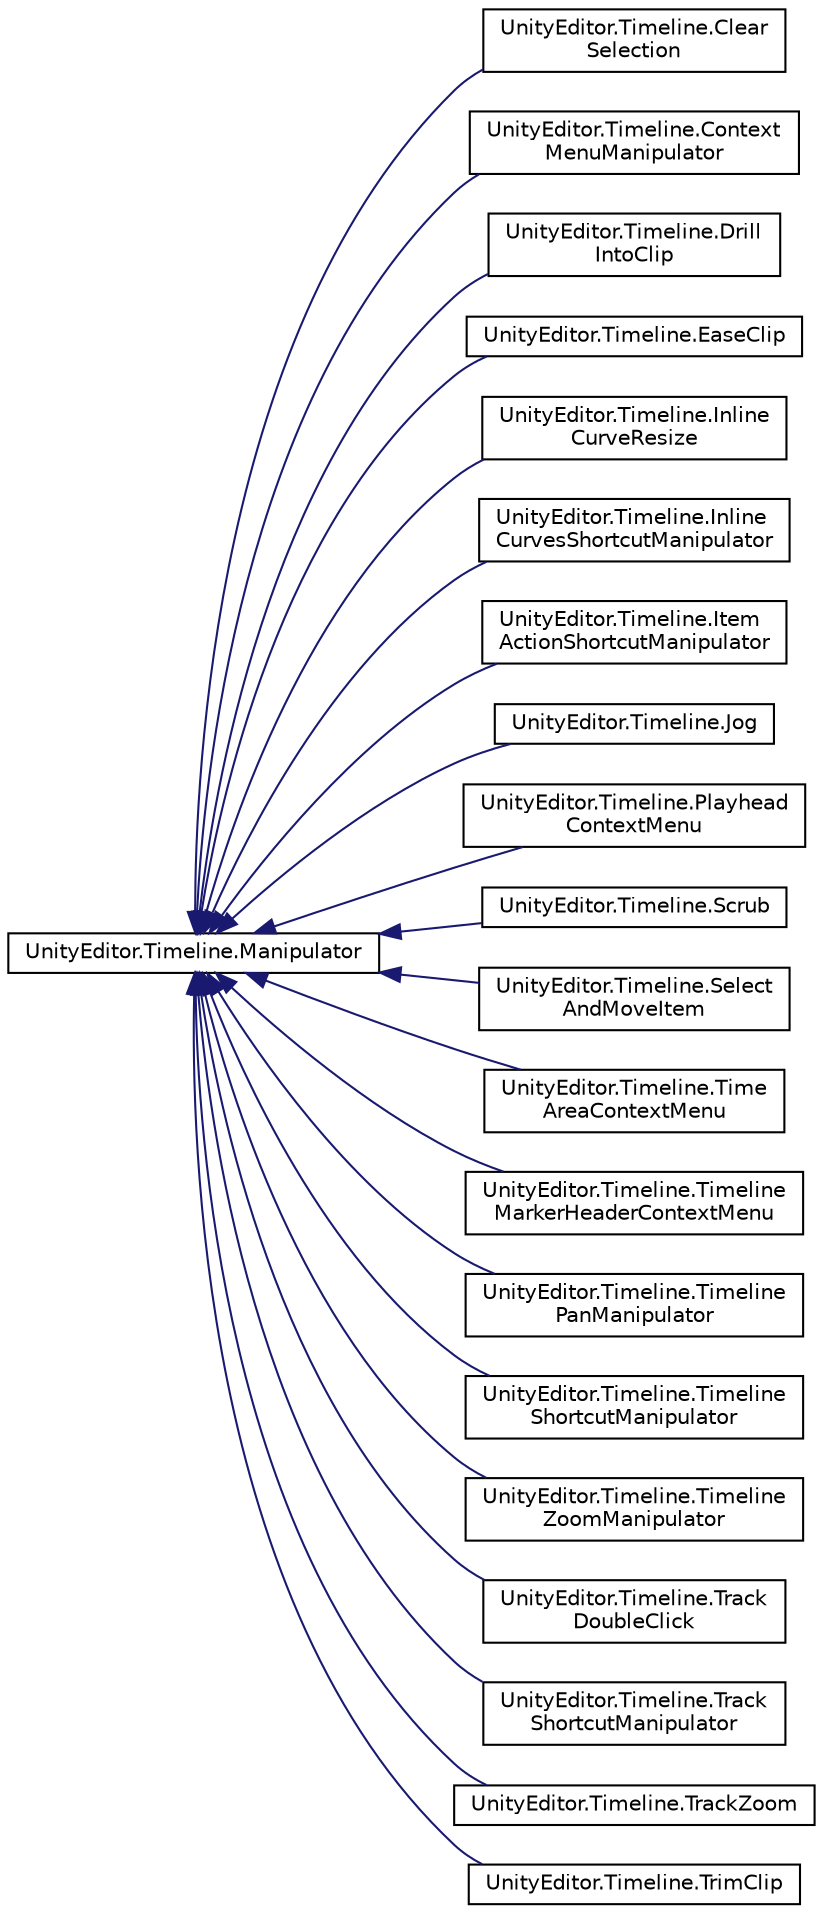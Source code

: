 digraph "Graphical Class Hierarchy"
{
 // LATEX_PDF_SIZE
  edge [fontname="Helvetica",fontsize="10",labelfontname="Helvetica",labelfontsize="10"];
  node [fontname="Helvetica",fontsize="10",shape=record];
  rankdir="LR";
  Node0 [label="UnityEditor.Timeline.Manipulator",height=0.2,width=0.4,color="black", fillcolor="white", style="filled",URL="$class_unity_editor_1_1_timeline_1_1_manipulator.html",tooltip=" "];
  Node0 -> Node1 [dir="back",color="midnightblue",fontsize="10",style="solid",fontname="Helvetica"];
  Node1 [label="UnityEditor.Timeline.Clear\lSelection",height=0.2,width=0.4,color="black", fillcolor="white", style="filled",URL="$class_unity_editor_1_1_timeline_1_1_clear_selection.html",tooltip=" "];
  Node0 -> Node2 [dir="back",color="midnightblue",fontsize="10",style="solid",fontname="Helvetica"];
  Node2 [label="UnityEditor.Timeline.Context\lMenuManipulator",height=0.2,width=0.4,color="black", fillcolor="white", style="filled",URL="$class_unity_editor_1_1_timeline_1_1_context_menu_manipulator.html",tooltip=" "];
  Node0 -> Node3 [dir="back",color="midnightblue",fontsize="10",style="solid",fontname="Helvetica"];
  Node3 [label="UnityEditor.Timeline.Drill\lIntoClip",height=0.2,width=0.4,color="black", fillcolor="white", style="filled",URL="$class_unity_editor_1_1_timeline_1_1_drill_into_clip.html",tooltip=" "];
  Node0 -> Node4 [dir="back",color="midnightblue",fontsize="10",style="solid",fontname="Helvetica"];
  Node4 [label="UnityEditor.Timeline.EaseClip",height=0.2,width=0.4,color="black", fillcolor="white", style="filled",URL="$class_unity_editor_1_1_timeline_1_1_ease_clip.html",tooltip=" "];
  Node0 -> Node5 [dir="back",color="midnightblue",fontsize="10",style="solid",fontname="Helvetica"];
  Node5 [label="UnityEditor.Timeline.Inline\lCurveResize",height=0.2,width=0.4,color="black", fillcolor="white", style="filled",URL="$class_unity_editor_1_1_timeline_1_1_inline_curve_resize.html",tooltip=" "];
  Node0 -> Node6 [dir="back",color="midnightblue",fontsize="10",style="solid",fontname="Helvetica"];
  Node6 [label="UnityEditor.Timeline.Inline\lCurvesShortcutManipulator",height=0.2,width=0.4,color="black", fillcolor="white", style="filled",URL="$class_unity_editor_1_1_timeline_1_1_inline_curves_shortcut_manipulator.html",tooltip=" "];
  Node0 -> Node7 [dir="back",color="midnightblue",fontsize="10",style="solid",fontname="Helvetica"];
  Node7 [label="UnityEditor.Timeline.Item\lActionShortcutManipulator",height=0.2,width=0.4,color="black", fillcolor="white", style="filled",URL="$class_unity_editor_1_1_timeline_1_1_item_action_shortcut_manipulator.html",tooltip=" "];
  Node0 -> Node8 [dir="back",color="midnightblue",fontsize="10",style="solid",fontname="Helvetica"];
  Node8 [label="UnityEditor.Timeline.Jog",height=0.2,width=0.4,color="black", fillcolor="white", style="filled",URL="$class_unity_editor_1_1_timeline_1_1_jog.html",tooltip=" "];
  Node0 -> Node9 [dir="back",color="midnightblue",fontsize="10",style="solid",fontname="Helvetica"];
  Node9 [label="UnityEditor.Timeline.Playhead\lContextMenu",height=0.2,width=0.4,color="black", fillcolor="white", style="filled",URL="$class_unity_editor_1_1_timeline_1_1_playhead_context_menu.html",tooltip=" "];
  Node0 -> Node10 [dir="back",color="midnightblue",fontsize="10",style="solid",fontname="Helvetica"];
  Node10 [label="UnityEditor.Timeline.Scrub",height=0.2,width=0.4,color="black", fillcolor="white", style="filled",URL="$class_unity_editor_1_1_timeline_1_1_scrub.html",tooltip=" "];
  Node0 -> Node11 [dir="back",color="midnightblue",fontsize="10",style="solid",fontname="Helvetica"];
  Node11 [label="UnityEditor.Timeline.Select\lAndMoveItem",height=0.2,width=0.4,color="black", fillcolor="white", style="filled",URL="$class_unity_editor_1_1_timeline_1_1_select_and_move_item.html",tooltip=" "];
  Node0 -> Node12 [dir="back",color="midnightblue",fontsize="10",style="solid",fontname="Helvetica"];
  Node12 [label="UnityEditor.Timeline.Time\lAreaContextMenu",height=0.2,width=0.4,color="black", fillcolor="white", style="filled",URL="$class_unity_editor_1_1_timeline_1_1_time_area_context_menu.html",tooltip=" "];
  Node0 -> Node13 [dir="back",color="midnightblue",fontsize="10",style="solid",fontname="Helvetica"];
  Node13 [label="UnityEditor.Timeline.Timeline\lMarkerHeaderContextMenu",height=0.2,width=0.4,color="black", fillcolor="white", style="filled",URL="$class_unity_editor_1_1_timeline_1_1_timeline_marker_header_context_menu.html",tooltip=" "];
  Node0 -> Node14 [dir="back",color="midnightblue",fontsize="10",style="solid",fontname="Helvetica"];
  Node14 [label="UnityEditor.Timeline.Timeline\lPanManipulator",height=0.2,width=0.4,color="black", fillcolor="white", style="filled",URL="$class_unity_editor_1_1_timeline_1_1_timeline_pan_manipulator.html",tooltip=" "];
  Node0 -> Node15 [dir="back",color="midnightblue",fontsize="10",style="solid",fontname="Helvetica"];
  Node15 [label="UnityEditor.Timeline.Timeline\lShortcutManipulator",height=0.2,width=0.4,color="black", fillcolor="white", style="filled",URL="$class_unity_editor_1_1_timeline_1_1_timeline_shortcut_manipulator.html",tooltip=" "];
  Node0 -> Node16 [dir="back",color="midnightblue",fontsize="10",style="solid",fontname="Helvetica"];
  Node16 [label="UnityEditor.Timeline.Timeline\lZoomManipulator",height=0.2,width=0.4,color="black", fillcolor="white", style="filled",URL="$class_unity_editor_1_1_timeline_1_1_timeline_zoom_manipulator.html",tooltip=" "];
  Node0 -> Node17 [dir="back",color="midnightblue",fontsize="10",style="solid",fontname="Helvetica"];
  Node17 [label="UnityEditor.Timeline.Track\lDoubleClick",height=0.2,width=0.4,color="black", fillcolor="white", style="filled",URL="$class_unity_editor_1_1_timeline_1_1_track_double_click.html",tooltip=" "];
  Node0 -> Node18 [dir="back",color="midnightblue",fontsize="10",style="solid",fontname="Helvetica"];
  Node18 [label="UnityEditor.Timeline.Track\lShortcutManipulator",height=0.2,width=0.4,color="black", fillcolor="white", style="filled",URL="$class_unity_editor_1_1_timeline_1_1_track_shortcut_manipulator.html",tooltip=" "];
  Node0 -> Node19 [dir="back",color="midnightblue",fontsize="10",style="solid",fontname="Helvetica"];
  Node19 [label="UnityEditor.Timeline.TrackZoom",height=0.2,width=0.4,color="black", fillcolor="white", style="filled",URL="$class_unity_editor_1_1_timeline_1_1_track_zoom.html",tooltip=" "];
  Node0 -> Node20 [dir="back",color="midnightblue",fontsize="10",style="solid",fontname="Helvetica"];
  Node20 [label="UnityEditor.Timeline.TrimClip",height=0.2,width=0.4,color="black", fillcolor="white", style="filled",URL="$class_unity_editor_1_1_timeline_1_1_trim_clip.html",tooltip=" "];
}
